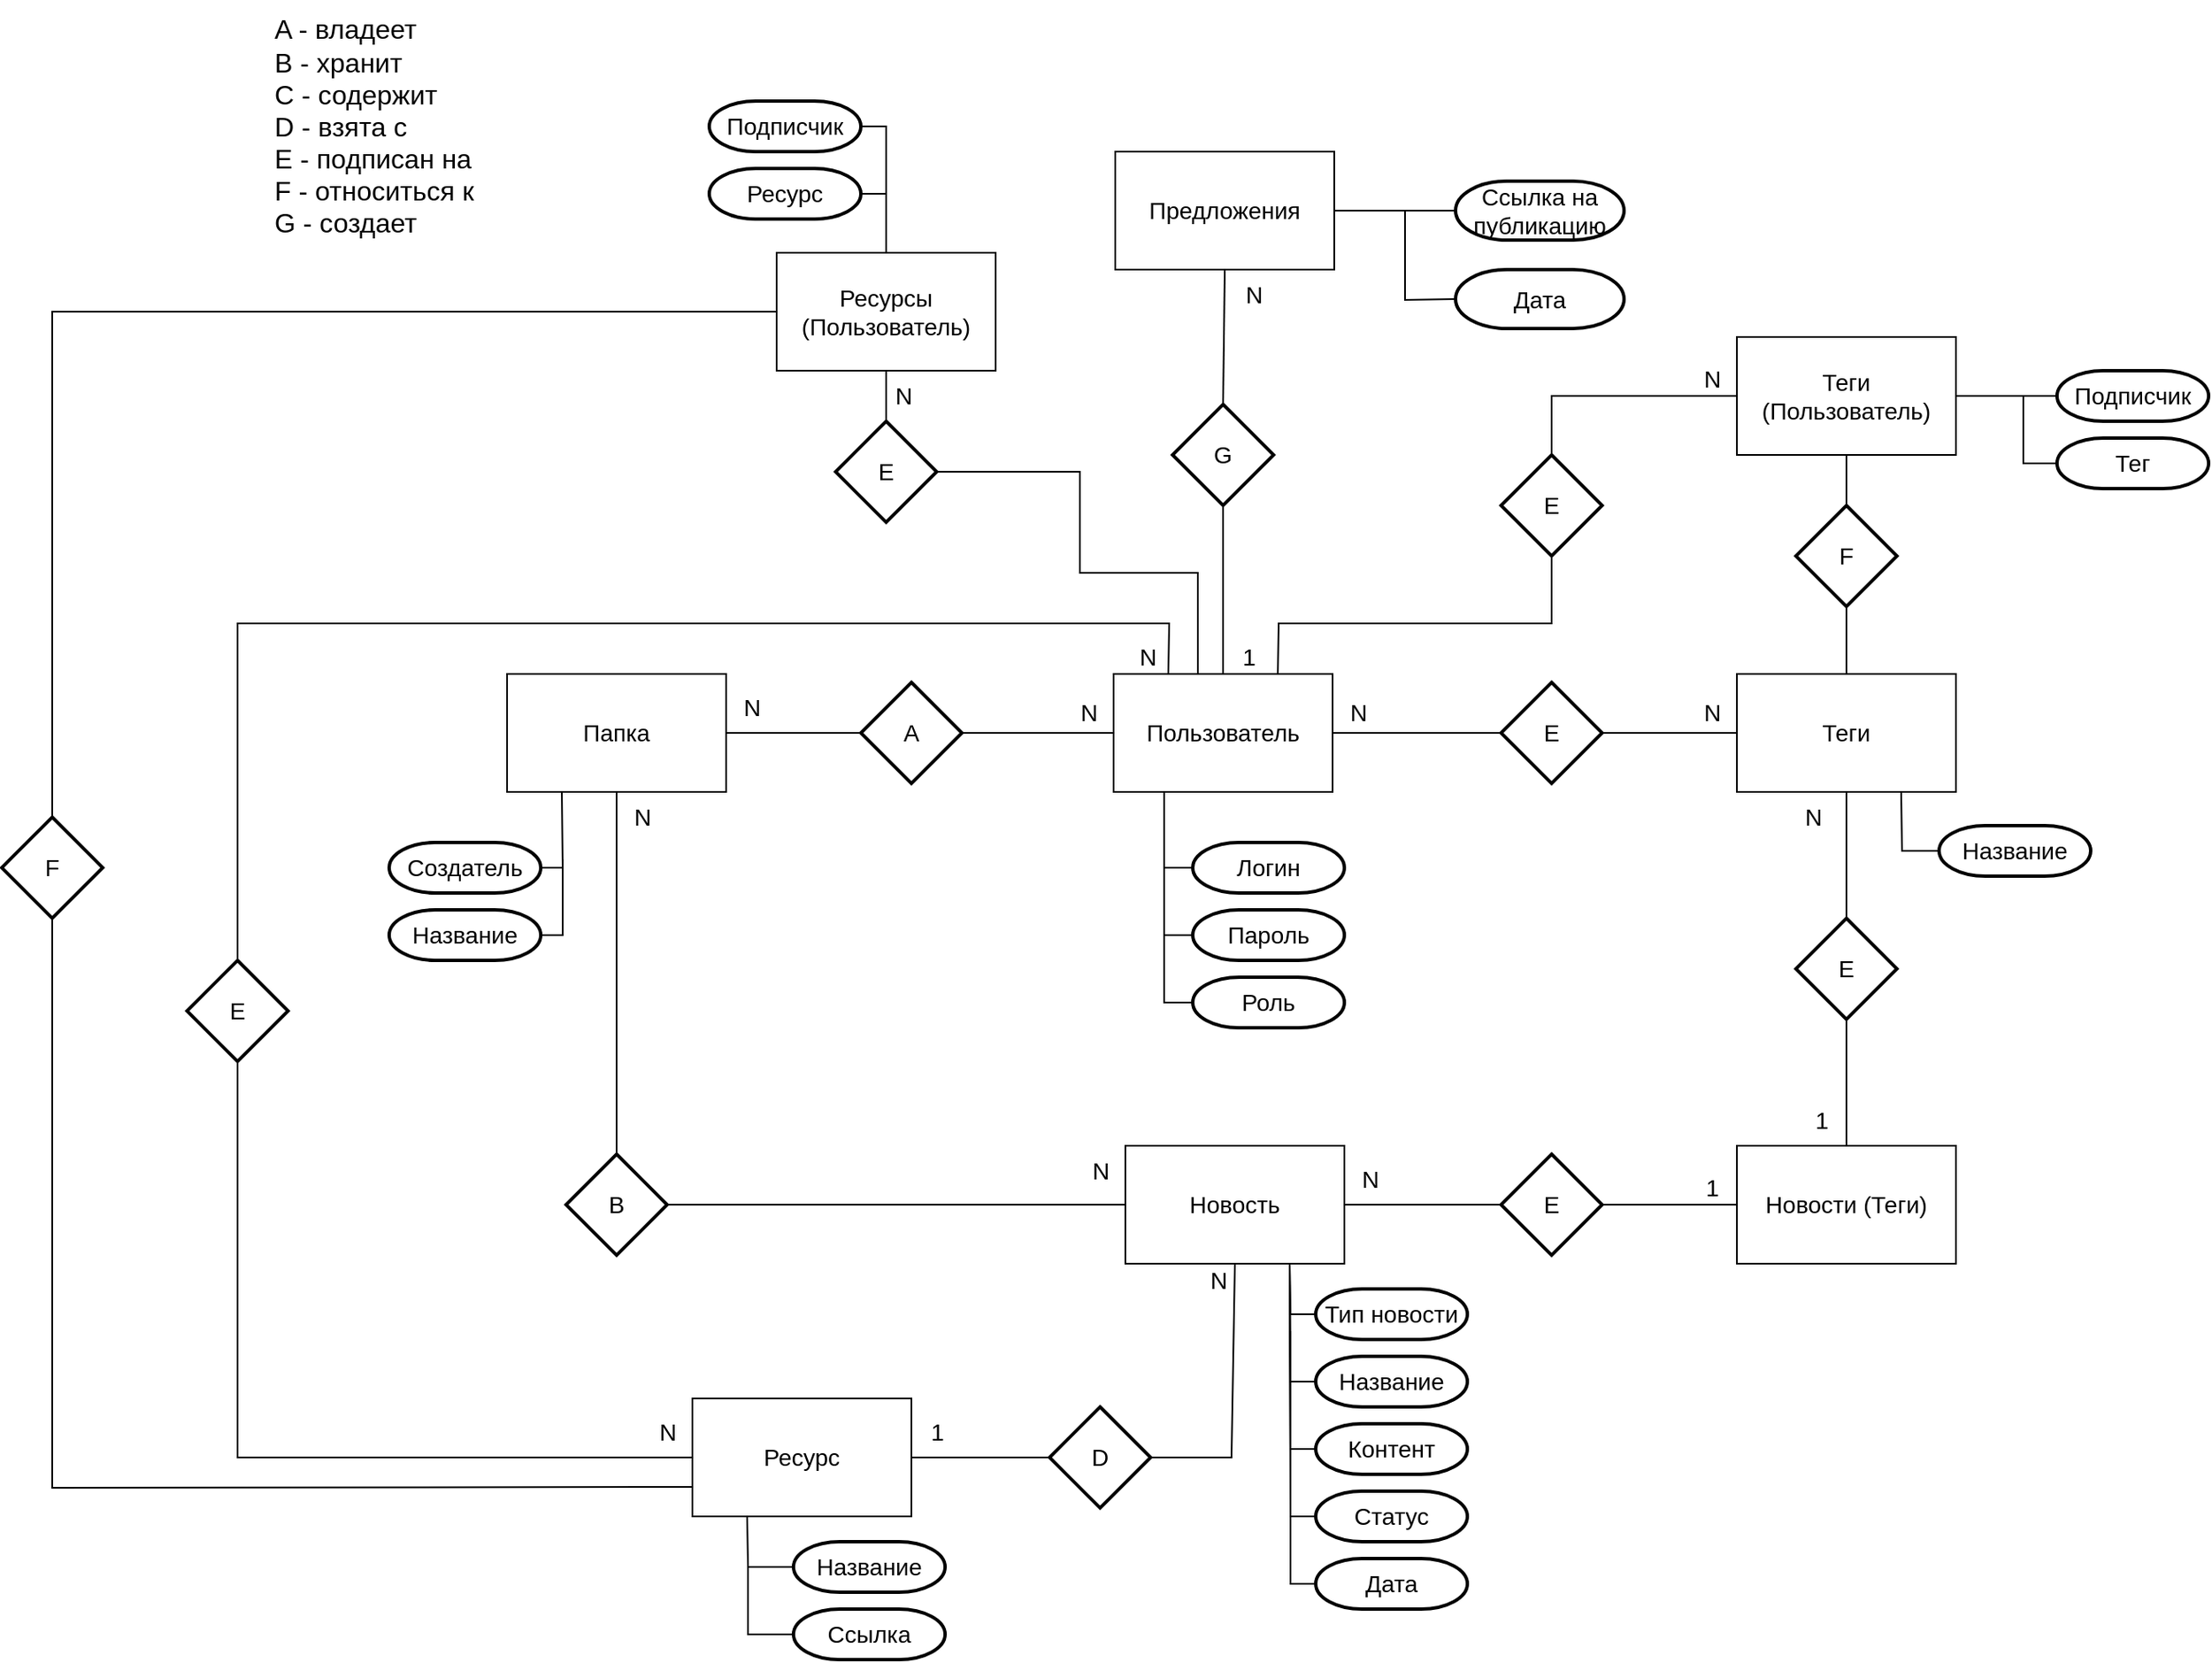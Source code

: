 <mxfile version="26.2.7">
  <diagram name="Страница — 1" id="-mfq2aO_iN6DvjIDpQLv">
    <mxGraphModel dx="2040" dy="1137" grid="1" gridSize="10" guides="1" tooltips="1" connect="1" arrows="1" fold="1" page="1" pageScale="1" pageWidth="827" pageHeight="1169" math="0" shadow="0">
      <root>
        <mxCell id="0" />
        <mxCell id="1" parent="0" />
        <mxCell id="iU6EtHVqtthTb44nJRj_-1" value="&lt;font style=&quot;font-size: 14px;&quot;&gt;Пользователь&lt;/font&gt;" style="rounded=0;whiteSpace=wrap;html=1;" parent="1" vertex="1">
          <mxGeometry x="680" y="560" width="130" height="70" as="geometry" />
        </mxCell>
        <mxCell id="iU6EtHVqtthTb44nJRj_-2" value="&lt;span style=&quot;font-size: 14px;&quot;&gt;Новость&lt;/span&gt;" style="rounded=0;whiteSpace=wrap;html=1;" parent="1" vertex="1">
          <mxGeometry x="687" y="840" width="130" height="70" as="geometry" />
        </mxCell>
        <mxCell id="iU6EtHVqtthTb44nJRj_-7" value="&lt;span style=&quot;font-size: 14px;&quot;&gt;Папка&lt;/span&gt;" style="rounded=0;whiteSpace=wrap;html=1;" parent="1" vertex="1">
          <mxGeometry x="320" y="560" width="130" height="70" as="geometry" />
        </mxCell>
        <mxCell id="iU6EtHVqtthTb44nJRj_-10" value="&lt;span style=&quot;font-size: 14px;&quot;&gt;Теги&lt;/span&gt;" style="rounded=0;whiteSpace=wrap;html=1;" parent="1" vertex="1">
          <mxGeometry x="1050" y="560" width="130" height="70" as="geometry" />
        </mxCell>
        <mxCell id="iU6EtHVqtthTb44nJRj_-14" value="&lt;span style=&quot;font-size: 14px;&quot;&gt;Логин&lt;/span&gt;" style="strokeWidth=2;html=1;shape=mxgraph.flowchart.terminator;whiteSpace=wrap;" parent="1" vertex="1">
          <mxGeometry x="727" y="660" width="90" height="30" as="geometry" />
        </mxCell>
        <mxCell id="iU6EtHVqtthTb44nJRj_-15" value="&lt;span style=&quot;font-size: 14px;&quot;&gt;Пароль&lt;/span&gt;" style="strokeWidth=2;html=1;shape=mxgraph.flowchart.terminator;whiteSpace=wrap;" parent="1" vertex="1">
          <mxGeometry x="727" y="700" width="90" height="30" as="geometry" />
        </mxCell>
        <mxCell id="iU6EtHVqtthTb44nJRj_-16" value="&lt;span style=&quot;font-size: 14px;&quot;&gt;Роль&lt;/span&gt;" style="strokeWidth=2;html=1;shape=mxgraph.flowchart.terminator;whiteSpace=wrap;" parent="1" vertex="1">
          <mxGeometry x="727" y="740" width="90" height="30" as="geometry" />
        </mxCell>
        <mxCell id="iU6EtHVqtthTb44nJRj_-18" value="" style="endArrow=none;html=1;rounded=0;entryX=0.25;entryY=1;entryDx=0;entryDy=0;exitX=0;exitY=0.5;exitDx=0;exitDy=0;exitPerimeter=0;" parent="1" edge="1">
          <mxGeometry width="50" height="50" relative="1" as="geometry">
            <mxPoint x="727" y="675" as="sourcePoint" />
            <mxPoint x="710" y="630" as="targetPoint" />
            <Array as="points">
              <mxPoint x="710" y="675" />
            </Array>
          </mxGeometry>
        </mxCell>
        <mxCell id="iU6EtHVqtthTb44nJRj_-19" value="" style="endArrow=none;html=1;rounded=0;entryX=0.25;entryY=1;entryDx=0;entryDy=0;exitX=0;exitY=0.5;exitDx=0;exitDy=0;exitPerimeter=0;" parent="1" edge="1">
          <mxGeometry width="50" height="50" relative="1" as="geometry">
            <mxPoint x="727" y="715" as="sourcePoint" />
            <mxPoint x="710" y="670" as="targetPoint" />
            <Array as="points">
              <mxPoint x="710" y="715" />
            </Array>
          </mxGeometry>
        </mxCell>
        <mxCell id="iU6EtHVqtthTb44nJRj_-20" value="" style="endArrow=none;html=1;rounded=0;entryX=0.25;entryY=1;entryDx=0;entryDy=0;exitX=0;exitY=0.5;exitDx=0;exitDy=0;exitPerimeter=0;" parent="1" edge="1">
          <mxGeometry width="50" height="50" relative="1" as="geometry">
            <mxPoint x="727" y="755" as="sourcePoint" />
            <mxPoint x="710" y="710" as="targetPoint" />
            <Array as="points">
              <mxPoint x="710" y="755" />
            </Array>
          </mxGeometry>
        </mxCell>
        <mxCell id="iU6EtHVqtthTb44nJRj_-21" value="&lt;font style=&quot;font-size: 14px;&quot;&gt;A&lt;/font&gt;" style="strokeWidth=2;html=1;shape=mxgraph.flowchart.decision;whiteSpace=wrap;" parent="1" vertex="1">
          <mxGeometry x="530" y="565" width="60" height="60" as="geometry" />
        </mxCell>
        <mxCell id="iU6EtHVqtthTb44nJRj_-22" value="" style="endArrow=none;html=1;rounded=0;entryX=0;entryY=0.5;entryDx=0;entryDy=0;exitX=1;exitY=0.5;exitDx=0;exitDy=0;exitPerimeter=0;" parent="1" source="iU6EtHVqtthTb44nJRj_-21" target="iU6EtHVqtthTb44nJRj_-1" edge="1">
          <mxGeometry width="50" height="50" relative="1" as="geometry">
            <mxPoint x="610" y="920" as="sourcePoint" />
            <mxPoint x="660" y="870" as="targetPoint" />
          </mxGeometry>
        </mxCell>
        <mxCell id="iU6EtHVqtthTb44nJRj_-23" value="" style="endArrow=none;html=1;rounded=0;exitX=0;exitY=0.5;exitDx=0;exitDy=0;exitPerimeter=0;entryX=1;entryY=0.5;entryDx=0;entryDy=0;" parent="1" source="iU6EtHVqtthTb44nJRj_-21" target="iU6EtHVqtthTb44nJRj_-7" edge="1">
          <mxGeometry width="50" height="50" relative="1" as="geometry">
            <mxPoint x="560" y="750" as="sourcePoint" />
            <mxPoint x="610" y="700" as="targetPoint" />
          </mxGeometry>
        </mxCell>
        <mxCell id="iU6EtHVqtthTb44nJRj_-24" value="&lt;font style=&quot;font-size: 14px;&quot;&gt;N&lt;/font&gt;" style="text;html=1;align=center;verticalAlign=middle;resizable=0;points=[];autosize=1;strokeColor=none;fillColor=none;" parent="1" vertex="1">
          <mxGeometry x="450" y="565" width="30" height="30" as="geometry" />
        </mxCell>
        <mxCell id="iU6EtHVqtthTb44nJRj_-25" value="&lt;span style=&quot;font-size: 14px;&quot;&gt;N&lt;/span&gt;" style="text;html=1;align=center;verticalAlign=middle;resizable=0;points=[];autosize=1;strokeColor=none;fillColor=none;" parent="1" vertex="1">
          <mxGeometry x="650" y="568" width="30" height="30" as="geometry" />
        </mxCell>
        <mxCell id="iU6EtHVqtthTb44nJRj_-31" value="&lt;font style=&quot;font-size: 16px;&quot;&gt;A - владеет&lt;/font&gt;&lt;div&gt;&lt;font style=&quot;font-size: 16px;&quot;&gt;B - хранит&lt;/font&gt;&lt;/div&gt;&lt;div&gt;&lt;font style=&quot;font-size: 16px;&quot;&gt;C - содержит&lt;/font&gt;&lt;/div&gt;&lt;div&gt;&lt;span style=&quot;font-size: 16px;&quot;&gt;D - взята с&lt;/span&gt;&lt;/div&gt;&lt;div&gt;&lt;span style=&quot;font-size: 16px;&quot;&gt;E - подписан на&lt;/span&gt;&lt;/div&gt;&lt;div&gt;&lt;span style=&quot;font-size: 16px;&quot;&gt;F - относиться к&lt;br&gt;G - создает&lt;/span&gt;&lt;/div&gt;" style="text;html=1;align=left;verticalAlign=middle;resizable=0;points=[];autosize=1;strokeColor=none;fillColor=none;" parent="1" vertex="1">
          <mxGeometry x="180" y="160" width="140" height="150" as="geometry" />
        </mxCell>
        <mxCell id="iU6EtHVqtthTb44nJRj_-46" value="&lt;span style=&quot;font-size: 14px;&quot;&gt;Создатель&lt;/span&gt;" style="strokeWidth=2;html=1;shape=mxgraph.flowchart.terminator;whiteSpace=wrap;" parent="1" vertex="1">
          <mxGeometry x="250" y="660" width="90" height="30" as="geometry" />
        </mxCell>
        <mxCell id="iU6EtHVqtthTb44nJRj_-47" value="&lt;span style=&quot;font-size: 14px;&quot;&gt;Название&lt;/span&gt;" style="strokeWidth=2;html=1;shape=mxgraph.flowchart.terminator;whiteSpace=wrap;" parent="1" vertex="1">
          <mxGeometry x="250" y="700" width="90" height="30" as="geometry" />
        </mxCell>
        <mxCell id="iU6EtHVqtthTb44nJRj_-49" value="" style="endArrow=none;html=1;rounded=0;entryX=0.25;entryY=1;entryDx=0;entryDy=0;exitX=1;exitY=0.5;exitDx=0;exitDy=0;exitPerimeter=0;" parent="1" source="iU6EtHVqtthTb44nJRj_-46" target="iU6EtHVqtthTb44nJRj_-7" edge="1">
          <mxGeometry width="50" height="50" relative="1" as="geometry">
            <mxPoint x="430" y="740" as="sourcePoint" />
            <mxPoint x="480" y="690" as="targetPoint" />
            <Array as="points">
              <mxPoint x="353" y="675" />
            </Array>
          </mxGeometry>
        </mxCell>
        <mxCell id="iU6EtHVqtthTb44nJRj_-53" value="" style="endArrow=none;html=1;rounded=0;entryX=0.25;entryY=1;entryDx=0;entryDy=0;exitX=1;exitY=0.5;exitDx=0;exitDy=0;exitPerimeter=0;" parent="1" edge="1">
          <mxGeometry width="50" height="50" relative="1" as="geometry">
            <mxPoint x="340" y="715" as="sourcePoint" />
            <mxPoint x="353" y="670" as="targetPoint" />
            <Array as="points">
              <mxPoint x="353" y="715" />
            </Array>
          </mxGeometry>
        </mxCell>
        <mxCell id="iU6EtHVqtthTb44nJRj_-61" value="&lt;span style=&quot;font-size: 14px;&quot;&gt;B&lt;/span&gt;" style="strokeWidth=2;html=1;shape=mxgraph.flowchart.decision;whiteSpace=wrap;" parent="1" vertex="1">
          <mxGeometry x="355" y="845" width="60" height="60" as="geometry" />
        </mxCell>
        <mxCell id="iU6EtHVqtthTb44nJRj_-62" value="" style="endArrow=none;html=1;rounded=0;entryX=0.5;entryY=1;entryDx=0;entryDy=0;exitX=0.5;exitY=0;exitDx=0;exitDy=0;exitPerimeter=0;" parent="1" source="iU6EtHVqtthTb44nJRj_-61" target="iU6EtHVqtthTb44nJRj_-7" edge="1">
          <mxGeometry width="50" height="50" relative="1" as="geometry">
            <mxPoint x="380" y="780" as="sourcePoint" />
            <mxPoint x="430" y="730" as="targetPoint" />
          </mxGeometry>
        </mxCell>
        <mxCell id="iU6EtHVqtthTb44nJRj_-63" value="" style="endArrow=none;html=1;rounded=0;exitX=1;exitY=0.5;exitDx=0;exitDy=0;exitPerimeter=0;entryX=0;entryY=0.5;entryDx=0;entryDy=0;" parent="1" source="iU6EtHVqtthTb44nJRj_-61" target="iU6EtHVqtthTb44nJRj_-2" edge="1">
          <mxGeometry width="50" height="50" relative="1" as="geometry">
            <mxPoint x="540" y="960" as="sourcePoint" />
            <mxPoint x="590" y="910" as="targetPoint" />
          </mxGeometry>
        </mxCell>
        <mxCell id="iU6EtHVqtthTb44nJRj_-64" value="&lt;font style=&quot;font-size: 14px;&quot;&gt;N&lt;/font&gt;" style="text;html=1;align=center;verticalAlign=middle;resizable=0;points=[];autosize=1;strokeColor=none;fillColor=none;" parent="1" vertex="1">
          <mxGeometry x="385" y="630" width="30" height="30" as="geometry" />
        </mxCell>
        <mxCell id="iU6EtHVqtthTb44nJRj_-65" value="&lt;font style=&quot;font-size: 14px;&quot;&gt;N&lt;/font&gt;" style="text;html=1;align=center;verticalAlign=middle;resizable=0;points=[];autosize=1;strokeColor=none;fillColor=none;" parent="1" vertex="1">
          <mxGeometry x="657" y="840" width="30" height="30" as="geometry" />
        </mxCell>
        <mxCell id="iU6EtHVqtthTb44nJRj_-78" value="&lt;span style=&quot;font-size: 14px;&quot;&gt;Ресурс&lt;/span&gt;" style="rounded=0;whiteSpace=wrap;html=1;" parent="1" vertex="1">
          <mxGeometry x="430" y="990" width="130" height="70" as="geometry" />
        </mxCell>
        <mxCell id="iU6EtHVqtthTb44nJRj_-80" value="" style="endArrow=none;html=1;rounded=0;entryX=0.75;entryY=1;entryDx=0;entryDy=0;exitX=0;exitY=0.5;exitDx=0;exitDy=0;exitPerimeter=0;" parent="1" source="iU6EtHVqtthTb44nJRj_-81" target="iU6EtHVqtthTb44nJRj_-10" edge="1">
          <mxGeometry width="50" height="50" relative="1" as="geometry">
            <mxPoint x="1150" y="670" as="sourcePoint" />
            <mxPoint x="1240" y="650" as="targetPoint" />
            <Array as="points">
              <mxPoint x="1148" y="665" />
            </Array>
          </mxGeometry>
        </mxCell>
        <mxCell id="iU6EtHVqtthTb44nJRj_-81" value="&lt;span style=&quot;font-size: 14px;&quot;&gt;Название&lt;/span&gt;" style="strokeWidth=2;html=1;shape=mxgraph.flowchart.terminator;whiteSpace=wrap;" parent="1" vertex="1">
          <mxGeometry x="1170" y="650" width="90" height="30" as="geometry" />
        </mxCell>
        <mxCell id="iU6EtHVqtthTb44nJRj_-83" value="&lt;span style=&quot;font-size: 14px;&quot;&gt;D&lt;/span&gt;" style="strokeWidth=2;html=1;shape=mxgraph.flowchart.decision;whiteSpace=wrap;" parent="1" vertex="1">
          <mxGeometry x="642" y="995" width="60" height="60" as="geometry" />
        </mxCell>
        <mxCell id="iU6EtHVqtthTb44nJRj_-84" value="" style="endArrow=none;html=1;rounded=0;exitX=1;exitY=0.5;exitDx=0;exitDy=0;entryX=0;entryY=0.5;entryDx=0;entryDy=0;entryPerimeter=0;" parent="1" source="iU6EtHVqtthTb44nJRj_-78" target="iU6EtHVqtthTb44nJRj_-83" edge="1">
          <mxGeometry width="50" height="50" relative="1" as="geometry">
            <mxPoint x="600" y="1160" as="sourcePoint" />
            <mxPoint x="650" y="1110" as="targetPoint" />
          </mxGeometry>
        </mxCell>
        <mxCell id="iU6EtHVqtthTb44nJRj_-85" value="" style="endArrow=none;html=1;rounded=0;entryX=0.5;entryY=1;entryDx=0;entryDy=0;exitX=1;exitY=0.5;exitDx=0;exitDy=0;exitPerimeter=0;" parent="1" source="iU6EtHVqtthTb44nJRj_-83" target="iU6EtHVqtthTb44nJRj_-2" edge="1">
          <mxGeometry width="50" height="50" relative="1" as="geometry">
            <mxPoint x="720" y="1020" as="sourcePoint" />
            <mxPoint x="760" y="970" as="targetPoint" />
            <Array as="points">
              <mxPoint x="750" y="1025" />
            </Array>
          </mxGeometry>
        </mxCell>
        <mxCell id="iU6EtHVqtthTb44nJRj_-86" value="&lt;font style=&quot;font-size: 14px;&quot;&gt;N&lt;/font&gt;" style="text;html=1;align=center;verticalAlign=middle;resizable=0;points=[];autosize=1;strokeColor=none;fillColor=none;" parent="1" vertex="1">
          <mxGeometry x="817" y="845" width="30" height="30" as="geometry" />
        </mxCell>
        <mxCell id="iU6EtHVqtthTb44nJRj_-87" value="&lt;font style=&quot;font-size: 14px;&quot;&gt;N&lt;/font&gt;" style="text;html=1;align=center;verticalAlign=middle;resizable=0;points=[];autosize=1;strokeColor=none;fillColor=none;" parent="1" vertex="1">
          <mxGeometry x="727" y="905" width="30" height="30" as="geometry" />
        </mxCell>
        <mxCell id="iU6EtHVqtthTb44nJRj_-88" value="&lt;font style=&quot;font-size: 14px;&quot;&gt;1&lt;/font&gt;" style="text;html=1;align=center;verticalAlign=middle;resizable=0;points=[];autosize=1;strokeColor=none;fillColor=none;" parent="1" vertex="1">
          <mxGeometry x="560" y="995" width="30" height="30" as="geometry" />
        </mxCell>
        <mxCell id="iU6EtHVqtthTb44nJRj_-89" value="&lt;font style=&quot;font-size: 14px;&quot;&gt;N&lt;/font&gt;" style="text;html=1;align=center;verticalAlign=middle;resizable=0;points=[];autosize=1;strokeColor=none;fillColor=none;" parent="1" vertex="1">
          <mxGeometry x="1080" y="630" width="30" height="30" as="geometry" />
        </mxCell>
        <mxCell id="iU6EtHVqtthTb44nJRj_-90" value="&lt;span style=&quot;font-size: 14px;&quot;&gt;Тип новости&lt;/span&gt;" style="strokeWidth=2;html=1;shape=mxgraph.flowchart.terminator;whiteSpace=wrap;" parent="1" vertex="1">
          <mxGeometry x="800" y="925" width="90" height="30" as="geometry" />
        </mxCell>
        <mxCell id="iU6EtHVqtthTb44nJRj_-91" value="&lt;span style=&quot;font-size: 14px;&quot;&gt;Название&lt;/span&gt;" style="strokeWidth=2;html=1;shape=mxgraph.flowchart.terminator;whiteSpace=wrap;" parent="1" vertex="1">
          <mxGeometry x="800" y="965" width="90" height="30" as="geometry" />
        </mxCell>
        <mxCell id="iU6EtHVqtthTb44nJRj_-92" value="&lt;span style=&quot;font-size: 14px;&quot;&gt;Контент&lt;/span&gt;" style="strokeWidth=2;html=1;shape=mxgraph.flowchart.terminator;whiteSpace=wrap;" parent="1" vertex="1">
          <mxGeometry x="800" y="1005" width="90" height="30" as="geometry" />
        </mxCell>
        <mxCell id="iU6EtHVqtthTb44nJRj_-93" value="&lt;span style=&quot;font-size: 14px;&quot;&gt;Статус&lt;/span&gt;" style="strokeWidth=2;html=1;shape=mxgraph.flowchart.terminator;whiteSpace=wrap;" parent="1" vertex="1">
          <mxGeometry x="800" y="1045" width="90" height="30" as="geometry" />
        </mxCell>
        <mxCell id="iU6EtHVqtthTb44nJRj_-94" value="" style="endArrow=none;html=1;rounded=0;entryX=0.75;entryY=1;entryDx=0;entryDy=0;exitX=0;exitY=0.5;exitDx=0;exitDy=0;exitPerimeter=0;" parent="1" source="iU6EtHVqtthTb44nJRj_-90" target="iU6EtHVqtthTb44nJRj_-2" edge="1">
          <mxGeometry width="50" height="50" relative="1" as="geometry">
            <mxPoint x="760" y="995" as="sourcePoint" />
            <mxPoint x="810" y="945" as="targetPoint" />
            <Array as="points">
              <mxPoint x="785" y="940" />
            </Array>
          </mxGeometry>
        </mxCell>
        <mxCell id="iU6EtHVqtthTb44nJRj_-95" value="" style="endArrow=none;html=1;rounded=0;exitX=0;exitY=0.5;exitDx=0;exitDy=0;exitPerimeter=0;entryX=0.75;entryY=1;entryDx=0;entryDy=0;" parent="1" source="iU6EtHVqtthTb44nJRj_-91" target="iU6EtHVqtthTb44nJRj_-2" edge="1">
          <mxGeometry width="50" height="50" relative="1" as="geometry">
            <mxPoint x="800" y="990" as="sourcePoint" />
            <mxPoint x="780" y="935" as="targetPoint" />
            <Array as="points">
              <mxPoint x="785" y="980" />
            </Array>
          </mxGeometry>
        </mxCell>
        <mxCell id="iU6EtHVqtthTb44nJRj_-96" value="" style="endArrow=none;html=1;rounded=0;exitX=0;exitY=0.5;exitDx=0;exitDy=0;exitPerimeter=0;entryX=0.75;entryY=1;entryDx=0;entryDy=0;" parent="1" source="iU6EtHVqtthTb44nJRj_-92" target="iU6EtHVqtthTb44nJRj_-2" edge="1">
          <mxGeometry width="50" height="50" relative="1" as="geometry">
            <mxPoint x="800" y="1030" as="sourcePoint" />
            <mxPoint x="770" y="1005" as="targetPoint" />
            <Array as="points">
              <mxPoint x="785" y="1020" />
            </Array>
          </mxGeometry>
        </mxCell>
        <mxCell id="iU6EtHVqtthTb44nJRj_-97" value="" style="endArrow=none;html=1;rounded=0;exitX=0;exitY=0.5;exitDx=0;exitDy=0;exitPerimeter=0;entryX=0.75;entryY=1;entryDx=0;entryDy=0;" parent="1" source="iU6EtHVqtthTb44nJRj_-93" target="iU6EtHVqtthTb44nJRj_-2" edge="1">
          <mxGeometry width="50" height="50" relative="1" as="geometry">
            <mxPoint x="800" y="1065" as="sourcePoint" />
            <mxPoint x="760" y="1045" as="targetPoint" />
            <Array as="points">
              <mxPoint x="785" y="1060" />
            </Array>
          </mxGeometry>
        </mxCell>
        <mxCell id="iU6EtHVqtthTb44nJRj_-101" value="&lt;span style=&quot;font-size: 14px;&quot;&gt;Название&lt;/span&gt;" style="strokeWidth=2;html=1;shape=mxgraph.flowchart.terminator;whiteSpace=wrap;" parent="1" vertex="1">
          <mxGeometry x="490" y="1075" width="90" height="30" as="geometry" />
        </mxCell>
        <mxCell id="iU6EtHVqtthTb44nJRj_-102" value="&lt;span style=&quot;font-size: 14px;&quot;&gt;Ссылка&lt;/span&gt;" style="strokeWidth=2;html=1;shape=mxgraph.flowchart.terminator;whiteSpace=wrap;" parent="1" vertex="1">
          <mxGeometry x="490" y="1115" width="90" height="30" as="geometry" />
        </mxCell>
        <mxCell id="iU6EtHVqtthTb44nJRj_-103" value="" style="endArrow=none;html=1;rounded=0;entryX=0.25;entryY=1;entryDx=0;entryDy=0;exitX=0;exitY=0.5;exitDx=0;exitDy=0;exitPerimeter=0;" parent="1" source="iU6EtHVqtthTb44nJRj_-101" target="iU6EtHVqtthTb44nJRj_-78" edge="1">
          <mxGeometry width="50" height="50" relative="1" as="geometry">
            <mxPoint x="420" y="1125" as="sourcePoint" />
            <mxPoint x="470" y="1075" as="targetPoint" />
            <Array as="points">
              <mxPoint x="463" y="1090" />
            </Array>
          </mxGeometry>
        </mxCell>
        <mxCell id="iU6EtHVqtthTb44nJRj_-105" value="" style="endArrow=none;html=1;rounded=0;entryX=0.25;entryY=1;entryDx=0;entryDy=0;exitX=0;exitY=0.5;exitDx=0;exitDy=0;exitPerimeter=0;" parent="1" source="iU6EtHVqtthTb44nJRj_-102" edge="1">
          <mxGeometry width="50" height="50" relative="1" as="geometry">
            <mxPoint x="490" y="1120" as="sourcePoint" />
            <mxPoint x="463" y="1090" as="targetPoint" />
            <Array as="points">
              <mxPoint x="463" y="1130" />
            </Array>
          </mxGeometry>
        </mxCell>
        <mxCell id="8N0TalDxcquZIBOY-Cq5-1" value="&lt;font style=&quot;font-size: 14px;&quot;&gt;Предложения&lt;/font&gt;" style="rounded=0;whiteSpace=wrap;html=1;" vertex="1" parent="1">
          <mxGeometry x="681" y="250" width="130" height="70" as="geometry" />
        </mxCell>
        <mxCell id="8N0TalDxcquZIBOY-Cq5-2" value="&lt;span style=&quot;font-size: 14px;&quot;&gt;E&lt;/span&gt;" style="strokeWidth=2;html=1;shape=mxgraph.flowchart.decision;whiteSpace=wrap;" vertex="1" parent="1">
          <mxGeometry x="910" y="565" width="60" height="60" as="geometry" />
        </mxCell>
        <mxCell id="8N0TalDxcquZIBOY-Cq5-3" value="" style="endArrow=none;html=1;rounded=0;exitX=1;exitY=0.5;exitDx=0;exitDy=0;entryX=0;entryY=0.5;entryDx=0;entryDy=0;entryPerimeter=0;" edge="1" parent="1" source="iU6EtHVqtthTb44nJRj_-1" target="8N0TalDxcquZIBOY-Cq5-2">
          <mxGeometry width="50" height="50" relative="1" as="geometry">
            <mxPoint x="740" y="520" as="sourcePoint" />
            <mxPoint x="790" y="470" as="targetPoint" />
          </mxGeometry>
        </mxCell>
        <mxCell id="8N0TalDxcquZIBOY-Cq5-4" value="" style="endArrow=none;html=1;rounded=0;exitX=1;exitY=0.5;exitDx=0;exitDy=0;exitPerimeter=0;entryX=0;entryY=0.5;entryDx=0;entryDy=0;" edge="1" parent="1" source="8N0TalDxcquZIBOY-Cq5-2" target="iU6EtHVqtthTb44nJRj_-10">
          <mxGeometry width="50" height="50" relative="1" as="geometry">
            <mxPoint x="980" y="540" as="sourcePoint" />
            <mxPoint x="1030" y="490" as="targetPoint" />
          </mxGeometry>
        </mxCell>
        <mxCell id="8N0TalDxcquZIBOY-Cq5-5" value="&lt;span style=&quot;font-size: 14px;&quot;&gt;Ссылка на публикацию&lt;/span&gt;" style="strokeWidth=2;html=1;shape=mxgraph.flowchart.terminator;whiteSpace=wrap;" vertex="1" parent="1">
          <mxGeometry x="883" y="267.5" width="100" height="35" as="geometry" />
        </mxCell>
        <mxCell id="8N0TalDxcquZIBOY-Cq5-6" value="" style="endArrow=none;html=1;rounded=0;entryX=0;entryY=0.5;entryDx=0;entryDy=0;entryPerimeter=0;exitX=1;exitY=0.5;exitDx=0;exitDy=0;" edge="1" parent="1" source="8N0TalDxcquZIBOY-Cq5-1" target="8N0TalDxcquZIBOY-Cq5-5">
          <mxGeometry width="50" height="50" relative="1" as="geometry">
            <mxPoint x="873" y="395" as="sourcePoint" />
            <mxPoint x="923" y="345" as="targetPoint" />
          </mxGeometry>
        </mxCell>
        <mxCell id="8N0TalDxcquZIBOY-Cq5-7" value="&lt;span style=&quot;font-size: 14px;&quot;&gt;Дата&lt;/span&gt;" style="strokeWidth=2;html=1;shape=mxgraph.flowchart.terminator;whiteSpace=wrap;" vertex="1" parent="1">
          <mxGeometry x="883" y="320" width="100" height="35" as="geometry" />
        </mxCell>
        <mxCell id="8N0TalDxcquZIBOY-Cq5-8" value="" style="endArrow=none;html=1;rounded=0;entryX=0;entryY=0.5;entryDx=0;entryDy=0;entryPerimeter=0;exitX=1;exitY=0.5;exitDx=0;exitDy=0;" edge="1" parent="1" source="8N0TalDxcquZIBOY-Cq5-1" target="8N0TalDxcquZIBOY-Cq5-7">
          <mxGeometry width="50" height="50" relative="1" as="geometry">
            <mxPoint x="823" y="415" as="sourcePoint" />
            <mxPoint x="873" y="365" as="targetPoint" />
            <Array as="points">
              <mxPoint x="853" y="285" />
              <mxPoint x="853" y="338" />
            </Array>
          </mxGeometry>
        </mxCell>
        <mxCell id="8N0TalDxcquZIBOY-Cq5-10" value="&lt;span style=&quot;font-size: 14px;&quot;&gt;E&lt;/span&gt;" style="strokeWidth=2;html=1;shape=mxgraph.flowchart.decision;whiteSpace=wrap;" vertex="1" parent="1">
          <mxGeometry x="130" y="730" width="60" height="60" as="geometry" />
        </mxCell>
        <mxCell id="8N0TalDxcquZIBOY-Cq5-11" value="" style="endArrow=none;html=1;rounded=0;entryX=0.25;entryY=0;entryDx=0;entryDy=0;exitX=0.5;exitY=0;exitDx=0;exitDy=0;exitPerimeter=0;" edge="1" parent="1" source="8N0TalDxcquZIBOY-Cq5-10" target="iU6EtHVqtthTb44nJRj_-1">
          <mxGeometry width="50" height="50" relative="1" as="geometry">
            <mxPoint x="520" y="480" as="sourcePoint" />
            <mxPoint x="570" y="430" as="targetPoint" />
            <Array as="points">
              <mxPoint x="160" y="530" />
              <mxPoint x="713" y="530" />
            </Array>
          </mxGeometry>
        </mxCell>
        <mxCell id="8N0TalDxcquZIBOY-Cq5-12" value="" style="endArrow=none;html=1;rounded=0;entryX=0.5;entryY=1;entryDx=0;entryDy=0;entryPerimeter=0;exitX=0;exitY=0.5;exitDx=0;exitDy=0;" edge="1" parent="1" source="iU6EtHVqtthTb44nJRj_-78" target="8N0TalDxcquZIBOY-Cq5-10">
          <mxGeometry width="50" height="50" relative="1" as="geometry">
            <mxPoint x="170" y="920" as="sourcePoint" />
            <mxPoint x="220" y="870" as="targetPoint" />
            <Array as="points">
              <mxPoint x="160" y="1025" />
            </Array>
          </mxGeometry>
        </mxCell>
        <mxCell id="8N0TalDxcquZIBOY-Cq5-13" value="&lt;span style=&quot;font-size: 14px;&quot;&gt;G&lt;/span&gt;" style="strokeWidth=2;html=1;shape=mxgraph.flowchart.decision;whiteSpace=wrap;" vertex="1" parent="1">
          <mxGeometry x="715" y="400" width="60" height="60" as="geometry" />
        </mxCell>
        <mxCell id="8N0TalDxcquZIBOY-Cq5-14" value="" style="endArrow=none;html=1;rounded=0;entryX=0.5;entryY=1;entryDx=0;entryDy=0;exitX=0.5;exitY=0;exitDx=0;exitDy=0;exitPerimeter=0;" edge="1" parent="1" source="8N0TalDxcquZIBOY-Cq5-13" target="8N0TalDxcquZIBOY-Cq5-1">
          <mxGeometry width="50" height="50" relative="1" as="geometry">
            <mxPoint x="541" y="400" as="sourcePoint" />
            <mxPoint x="591" y="350" as="targetPoint" />
          </mxGeometry>
        </mxCell>
        <mxCell id="8N0TalDxcquZIBOY-Cq5-16" value="" style="endArrow=none;html=1;rounded=0;entryX=0.5;entryY=1;entryDx=0;entryDy=0;entryPerimeter=0;exitX=0.5;exitY=0;exitDx=0;exitDy=0;" edge="1" parent="1" source="iU6EtHVqtthTb44nJRj_-1" target="8N0TalDxcquZIBOY-Cq5-13">
          <mxGeometry width="50" height="50" relative="1" as="geometry">
            <mxPoint x="560" y="480" as="sourcePoint" />
            <mxPoint x="610" y="430" as="targetPoint" />
          </mxGeometry>
        </mxCell>
        <mxCell id="8N0TalDxcquZIBOY-Cq5-17" value="&lt;span style=&quot;font-size: 14px;&quot;&gt;N&lt;/span&gt;" style="text;html=1;align=center;verticalAlign=middle;resizable=0;points=[];autosize=1;strokeColor=none;fillColor=none;" vertex="1" parent="1">
          <mxGeometry x="685" y="535" width="30" height="30" as="geometry" />
        </mxCell>
        <mxCell id="8N0TalDxcquZIBOY-Cq5-18" value="&lt;span style=&quot;font-size: 14px;&quot;&gt;N&lt;/span&gt;" style="text;html=1;align=center;verticalAlign=middle;resizable=0;points=[];autosize=1;strokeColor=none;fillColor=none;" vertex="1" parent="1">
          <mxGeometry x="400" y="995" width="30" height="30" as="geometry" />
        </mxCell>
        <mxCell id="8N0TalDxcquZIBOY-Cq5-19" value="&lt;span style=&quot;font-size: 14px;&quot;&gt;N&lt;/span&gt;" style="text;html=1;align=center;verticalAlign=middle;resizable=0;points=[];autosize=1;strokeColor=none;fillColor=none;" vertex="1" parent="1">
          <mxGeometry x="810" y="568" width="30" height="30" as="geometry" />
        </mxCell>
        <mxCell id="8N0TalDxcquZIBOY-Cq5-20" value="&lt;span style=&quot;font-size: 14px;&quot;&gt;N&lt;/span&gt;" style="text;html=1;align=center;verticalAlign=middle;resizable=0;points=[];autosize=1;strokeColor=none;fillColor=none;" vertex="1" parent="1">
          <mxGeometry x="1020" y="568" width="30" height="30" as="geometry" />
        </mxCell>
        <mxCell id="8N0TalDxcquZIBOY-Cq5-21" value="&lt;span style=&quot;font-size: 14px;&quot;&gt;1&lt;/span&gt;" style="text;html=1;align=center;verticalAlign=middle;resizable=0;points=[];autosize=1;strokeColor=none;fillColor=none;" vertex="1" parent="1">
          <mxGeometry x="745" y="535" width="30" height="30" as="geometry" />
        </mxCell>
        <mxCell id="8N0TalDxcquZIBOY-Cq5-22" value="&lt;span style=&quot;font-size: 14px;&quot;&gt;N&lt;/span&gt;" style="text;html=1;align=center;verticalAlign=middle;resizable=0;points=[];autosize=1;strokeColor=none;fillColor=none;" vertex="1" parent="1">
          <mxGeometry x="748" y="320" width="30" height="30" as="geometry" />
        </mxCell>
        <mxCell id="8N0TalDxcquZIBOY-Cq5-23" value="&lt;span style=&quot;font-size: 14px;&quot;&gt;Дата&lt;/span&gt;" style="strokeWidth=2;html=1;shape=mxgraph.flowchart.terminator;whiteSpace=wrap;" vertex="1" parent="1">
          <mxGeometry x="800" y="1085" width="90" height="30" as="geometry" />
        </mxCell>
        <mxCell id="8N0TalDxcquZIBOY-Cq5-24" value="" style="endArrow=none;html=1;rounded=0;exitX=0;exitY=0.5;exitDx=0;exitDy=0;exitPerimeter=0;entryX=0.75;entryY=1;entryDx=0;entryDy=0;" edge="1" parent="1">
          <mxGeometry width="50" height="50" relative="1" as="geometry">
            <mxPoint x="800" y="1100" as="sourcePoint" />
            <mxPoint x="785" y="950" as="targetPoint" />
            <Array as="points">
              <mxPoint x="785" y="1100" />
            </Array>
          </mxGeometry>
        </mxCell>
        <mxCell id="8N0TalDxcquZIBOY-Cq5-30" value="&lt;span style=&quot;font-size: 14px;&quot;&gt;Теги (Пользователь)&lt;/span&gt;" style="rounded=0;whiteSpace=wrap;html=1;" vertex="1" parent="1">
          <mxGeometry x="1050" y="360" width="130" height="70" as="geometry" />
        </mxCell>
        <mxCell id="8N0TalDxcquZIBOY-Cq5-31" value="&lt;span style=&quot;font-size: 14px;&quot;&gt;F&lt;/span&gt;" style="strokeWidth=2;html=1;shape=mxgraph.flowchart.decision;whiteSpace=wrap;" vertex="1" parent="1">
          <mxGeometry x="1085" y="460" width="60" height="60" as="geometry" />
        </mxCell>
        <mxCell id="8N0TalDxcquZIBOY-Cq5-32" value="" style="endArrow=none;html=1;rounded=0;entryX=0.5;entryY=1;entryDx=0;entryDy=0;exitX=0.5;exitY=0;exitDx=0;exitDy=0;exitPerimeter=0;" edge="1" parent="1" source="8N0TalDxcquZIBOY-Cq5-31" target="8N0TalDxcquZIBOY-Cq5-30">
          <mxGeometry width="50" height="50" relative="1" as="geometry">
            <mxPoint x="970" y="530" as="sourcePoint" />
            <mxPoint x="1020" y="480" as="targetPoint" />
          </mxGeometry>
        </mxCell>
        <mxCell id="8N0TalDxcquZIBOY-Cq5-33" value="" style="endArrow=none;html=1;rounded=0;entryX=0.5;entryY=1;entryDx=0;entryDy=0;entryPerimeter=0;exitX=0.5;exitY=0;exitDx=0;exitDy=0;" edge="1" parent="1" source="iU6EtHVqtthTb44nJRj_-10" target="8N0TalDxcquZIBOY-Cq5-31">
          <mxGeometry width="50" height="50" relative="1" as="geometry">
            <mxPoint x="940" y="530" as="sourcePoint" />
            <mxPoint x="990" y="480" as="targetPoint" />
          </mxGeometry>
        </mxCell>
        <mxCell id="8N0TalDxcquZIBOY-Cq5-35" value="&lt;span style=&quot;font-size: 14px;&quot;&gt;E&lt;/span&gt;" style="strokeWidth=2;html=1;shape=mxgraph.flowchart.decision;whiteSpace=wrap;" vertex="1" parent="1">
          <mxGeometry x="910" y="430" width="60" height="60" as="geometry" />
        </mxCell>
        <mxCell id="8N0TalDxcquZIBOY-Cq5-36" value="" style="endArrow=none;html=1;rounded=0;exitX=0.75;exitY=0;exitDx=0;exitDy=0;entryX=0.5;entryY=1;entryDx=0;entryDy=0;entryPerimeter=0;" edge="1" parent="1" source="iU6EtHVqtthTb44nJRj_-1" target="8N0TalDxcquZIBOY-Cq5-35">
          <mxGeometry width="50" height="50" relative="1" as="geometry">
            <mxPoint x="840" y="570" as="sourcePoint" />
            <mxPoint x="890" y="520" as="targetPoint" />
            <Array as="points">
              <mxPoint x="778" y="530" />
              <mxPoint x="940" y="530" />
            </Array>
          </mxGeometry>
        </mxCell>
        <mxCell id="8N0TalDxcquZIBOY-Cq5-37" value="" style="endArrow=none;html=1;rounded=0;entryX=0;entryY=0.5;entryDx=0;entryDy=0;exitX=0.5;exitY=0;exitDx=0;exitDy=0;exitPerimeter=0;" edge="1" parent="1" source="8N0TalDxcquZIBOY-Cq5-35" target="8N0TalDxcquZIBOY-Cq5-30">
          <mxGeometry width="50" height="50" relative="1" as="geometry">
            <mxPoint x="980" y="440" as="sourcePoint" />
            <mxPoint x="910" y="410" as="targetPoint" />
            <Array as="points">
              <mxPoint x="940" y="395" />
            </Array>
          </mxGeometry>
        </mxCell>
        <mxCell id="8N0TalDxcquZIBOY-Cq5-38" value="&lt;span style=&quot;font-size: 14px;&quot;&gt;Тег&lt;/span&gt;" style="strokeWidth=2;html=1;shape=mxgraph.flowchart.terminator;whiteSpace=wrap;" vertex="1" parent="1">
          <mxGeometry x="1240" y="420" width="90" height="30" as="geometry" />
        </mxCell>
        <mxCell id="8N0TalDxcquZIBOY-Cq5-39" value="&lt;span style=&quot;font-size: 14px;&quot;&gt;Подписчик&lt;/span&gt;" style="strokeWidth=2;html=1;shape=mxgraph.flowchart.terminator;whiteSpace=wrap;" vertex="1" parent="1">
          <mxGeometry x="1240" y="380" width="90" height="30" as="geometry" />
        </mxCell>
        <mxCell id="8N0TalDxcquZIBOY-Cq5-40" value="" style="endArrow=none;html=1;rounded=0;exitX=1;exitY=0.5;exitDx=0;exitDy=0;entryX=0;entryY=0.5;entryDx=0;entryDy=0;entryPerimeter=0;" edge="1" parent="1" source="8N0TalDxcquZIBOY-Cq5-30" target="8N0TalDxcquZIBOY-Cq5-39">
          <mxGeometry width="50" height="50" relative="1" as="geometry">
            <mxPoint x="1240" y="540" as="sourcePoint" />
            <mxPoint x="1290" y="490" as="targetPoint" />
          </mxGeometry>
        </mxCell>
        <mxCell id="8N0TalDxcquZIBOY-Cq5-41" value="" style="endArrow=none;html=1;rounded=0;exitX=1;exitY=0.5;exitDx=0;exitDy=0;entryX=0;entryY=0.5;entryDx=0;entryDy=0;entryPerimeter=0;" edge="1" parent="1" source="8N0TalDxcquZIBOY-Cq5-30" target="8N0TalDxcquZIBOY-Cq5-38">
          <mxGeometry width="50" height="50" relative="1" as="geometry">
            <mxPoint x="1220" y="520" as="sourcePoint" />
            <mxPoint x="1270" y="470" as="targetPoint" />
            <Array as="points">
              <mxPoint x="1220" y="395" />
              <mxPoint x="1220" y="435" />
            </Array>
          </mxGeometry>
        </mxCell>
        <mxCell id="8N0TalDxcquZIBOY-Cq5-42" value="&lt;span style=&quot;font-size: 14px;&quot;&gt;Ресурсы (Пользователь)&lt;/span&gt;" style="rounded=0;whiteSpace=wrap;html=1;" vertex="1" parent="1">
          <mxGeometry x="480" y="310" width="130" height="70" as="geometry" />
        </mxCell>
        <mxCell id="8N0TalDxcquZIBOY-Cq5-44" value="&lt;span style=&quot;font-size: 14px;&quot;&gt;E&lt;/span&gt;" style="strokeWidth=2;html=1;shape=mxgraph.flowchart.decision;whiteSpace=wrap;" vertex="1" parent="1">
          <mxGeometry x="515" y="410" width="60" height="60" as="geometry" />
        </mxCell>
        <mxCell id="8N0TalDxcquZIBOY-Cq5-45" value="" style="endArrow=none;html=1;rounded=0;exitX=1;exitY=0.5;exitDx=0;exitDy=0;exitPerimeter=0;entryX=0.385;entryY=0;entryDx=0;entryDy=0;entryPerimeter=0;" edge="1" parent="1" source="8N0TalDxcquZIBOY-Cq5-44" target="iU6EtHVqtthTb44nJRj_-1">
          <mxGeometry width="50" height="50" relative="1" as="geometry">
            <mxPoint x="600" y="500" as="sourcePoint" />
            <mxPoint x="650" y="450" as="targetPoint" />
            <Array as="points">
              <mxPoint x="660" y="440" />
              <mxPoint x="660" y="500" />
              <mxPoint x="730" y="500" />
            </Array>
          </mxGeometry>
        </mxCell>
        <mxCell id="8N0TalDxcquZIBOY-Cq5-46" value="" style="endArrow=none;html=1;rounded=0;exitX=0.5;exitY=0;exitDx=0;exitDy=0;exitPerimeter=0;entryX=0.5;entryY=1;entryDx=0;entryDy=0;" edge="1" parent="1" source="8N0TalDxcquZIBOY-Cq5-44" target="8N0TalDxcquZIBOY-Cq5-42">
          <mxGeometry width="50" height="50" relative="1" as="geometry">
            <mxPoint x="440" y="430" as="sourcePoint" />
            <mxPoint x="490" y="380" as="targetPoint" />
          </mxGeometry>
        </mxCell>
        <mxCell id="8N0TalDxcquZIBOY-Cq5-47" value="&lt;span style=&quot;font-size: 14px;&quot;&gt;Подписчик&lt;/span&gt;" style="strokeWidth=2;html=1;shape=mxgraph.flowchart.terminator;whiteSpace=wrap;" vertex="1" parent="1">
          <mxGeometry x="440" y="220" width="90" height="30" as="geometry" />
        </mxCell>
        <mxCell id="8N0TalDxcquZIBOY-Cq5-49" value="&lt;span style=&quot;font-size: 14px;&quot;&gt;Ресурс&lt;/span&gt;" style="strokeWidth=2;html=1;shape=mxgraph.flowchart.terminator;whiteSpace=wrap;" vertex="1" parent="1">
          <mxGeometry x="440" y="260" width="90" height="30" as="geometry" />
        </mxCell>
        <mxCell id="8N0TalDxcquZIBOY-Cq5-51" value="" style="endArrow=none;html=1;rounded=0;entryX=0;entryY=0.75;entryDx=0;entryDy=0;exitX=0.5;exitY=1;exitDx=0;exitDy=0;exitPerimeter=0;" edge="1" parent="1" source="8N0TalDxcquZIBOY-Cq5-52" target="iU6EtHVqtthTb44nJRj_-78">
          <mxGeometry width="50" height="50" relative="1" as="geometry">
            <mxPoint x="300" y="1110" as="sourcePoint" />
            <mxPoint x="350" y="1060" as="targetPoint" />
            <Array as="points">
              <mxPoint x="50" y="1043" />
            </Array>
          </mxGeometry>
        </mxCell>
        <mxCell id="8N0TalDxcquZIBOY-Cq5-52" value="&lt;span style=&quot;font-size: 14px;&quot;&gt;F&lt;/span&gt;" style="strokeWidth=2;html=1;shape=mxgraph.flowchart.decision;whiteSpace=wrap;" vertex="1" parent="1">
          <mxGeometry x="20" y="645" width="60" height="60" as="geometry" />
        </mxCell>
        <mxCell id="8N0TalDxcquZIBOY-Cq5-53" value="" style="endArrow=none;html=1;rounded=0;exitX=0.5;exitY=0;exitDx=0;exitDy=0;exitPerimeter=0;entryX=0;entryY=0.5;entryDx=0;entryDy=0;" edge="1" parent="1" source="8N0TalDxcquZIBOY-Cq5-52" target="8N0TalDxcquZIBOY-Cq5-42">
          <mxGeometry width="50" height="50" relative="1" as="geometry">
            <mxPoint x="30" y="640" as="sourcePoint" />
            <mxPoint x="80" y="590" as="targetPoint" />
            <Array as="points">
              <mxPoint x="50" y="345" />
            </Array>
          </mxGeometry>
        </mxCell>
        <mxCell id="8N0TalDxcquZIBOY-Cq5-54" value="" style="endArrow=none;html=1;rounded=0;entryX=0.5;entryY=0;entryDx=0;entryDy=0;exitX=1;exitY=0.5;exitDx=0;exitDy=0;exitPerimeter=0;" edge="1" parent="1" source="8N0TalDxcquZIBOY-Cq5-49" target="8N0TalDxcquZIBOY-Cq5-42">
          <mxGeometry width="50" height="50" relative="1" as="geometry">
            <mxPoint x="350" y="480" as="sourcePoint" />
            <mxPoint x="400" y="430" as="targetPoint" />
            <Array as="points">
              <mxPoint x="545" y="275" />
            </Array>
          </mxGeometry>
        </mxCell>
        <mxCell id="8N0TalDxcquZIBOY-Cq5-55" value="" style="endArrow=none;html=1;rounded=0;entryX=0.5;entryY=0;entryDx=0;entryDy=0;exitX=1;exitY=0.5;exitDx=0;exitDy=0;exitPerimeter=0;" edge="1" parent="1" source="8N0TalDxcquZIBOY-Cq5-47" target="8N0TalDxcquZIBOY-Cq5-42">
          <mxGeometry width="50" height="50" relative="1" as="geometry">
            <mxPoint x="330" y="460" as="sourcePoint" />
            <mxPoint x="380" y="410" as="targetPoint" />
            <Array as="points">
              <mxPoint x="545" y="235" />
            </Array>
          </mxGeometry>
        </mxCell>
        <mxCell id="8N0TalDxcquZIBOY-Cq5-56" value="&lt;span style=&quot;font-size: 14px;&quot;&gt;Новости (Теги)&lt;/span&gt;" style="rounded=0;whiteSpace=wrap;html=1;" vertex="1" parent="1">
          <mxGeometry x="1050" y="840" width="130" height="70" as="geometry" />
        </mxCell>
        <mxCell id="8N0TalDxcquZIBOY-Cq5-59" value="&lt;span style=&quot;font-size: 14px;&quot;&gt;E&lt;/span&gt;" style="strokeWidth=2;html=1;shape=mxgraph.flowchart.decision;whiteSpace=wrap;" vertex="1" parent="1">
          <mxGeometry x="1085" y="705" width="60" height="60" as="geometry" />
        </mxCell>
        <mxCell id="8N0TalDxcquZIBOY-Cq5-60" value="&lt;span style=&quot;font-size: 14px;&quot;&gt;E&lt;/span&gt;" style="strokeWidth=2;html=1;shape=mxgraph.flowchart.decision;whiteSpace=wrap;" vertex="1" parent="1">
          <mxGeometry x="910" y="845" width="60" height="60" as="geometry" />
        </mxCell>
        <mxCell id="8N0TalDxcquZIBOY-Cq5-61" value="" style="endArrow=none;html=1;rounded=0;entryX=0;entryY=0.5;entryDx=0;entryDy=0;exitX=1;exitY=0.5;exitDx=0;exitDy=0;exitPerimeter=0;" edge="1" parent="1" source="8N0TalDxcquZIBOY-Cq5-60" target="8N0TalDxcquZIBOY-Cq5-56">
          <mxGeometry width="50" height="50" relative="1" as="geometry">
            <mxPoint x="980" y="1010" as="sourcePoint" />
            <mxPoint x="1030" y="960" as="targetPoint" />
          </mxGeometry>
        </mxCell>
        <mxCell id="8N0TalDxcquZIBOY-Cq5-62" value="" style="endArrow=none;html=1;rounded=0;exitX=1;exitY=0.5;exitDx=0;exitDy=0;entryX=0;entryY=0.5;entryDx=0;entryDy=0;entryPerimeter=0;" edge="1" parent="1" source="iU6EtHVqtthTb44nJRj_-2" target="8N0TalDxcquZIBOY-Cq5-60">
          <mxGeometry width="50" height="50" relative="1" as="geometry">
            <mxPoint x="910" y="990" as="sourcePoint" />
            <mxPoint x="960" y="940" as="targetPoint" />
          </mxGeometry>
        </mxCell>
        <mxCell id="8N0TalDxcquZIBOY-Cq5-63" value="" style="endArrow=none;html=1;rounded=0;entryX=0.5;entryY=1;entryDx=0;entryDy=0;exitX=0.5;exitY=0;exitDx=0;exitDy=0;exitPerimeter=0;" edge="1" parent="1" source="8N0TalDxcquZIBOY-Cq5-59" target="iU6EtHVqtthTb44nJRj_-10">
          <mxGeometry width="50" height="50" relative="1" as="geometry">
            <mxPoint x="1030" y="760" as="sourcePoint" />
            <mxPoint x="1080" y="710" as="targetPoint" />
          </mxGeometry>
        </mxCell>
        <mxCell id="8N0TalDxcquZIBOY-Cq5-64" value="" style="endArrow=none;html=1;rounded=0;entryX=0.5;entryY=1;entryDx=0;entryDy=0;entryPerimeter=0;exitX=0.5;exitY=0;exitDx=0;exitDy=0;" edge="1" parent="1" source="8N0TalDxcquZIBOY-Cq5-56" target="8N0TalDxcquZIBOY-Cq5-59">
          <mxGeometry width="50" height="50" relative="1" as="geometry">
            <mxPoint x="920" y="760" as="sourcePoint" />
            <mxPoint x="970" y="710" as="targetPoint" />
          </mxGeometry>
        </mxCell>
        <mxCell id="8N0TalDxcquZIBOY-Cq5-65" value="&lt;font style=&quot;font-size: 14px;&quot;&gt;1&lt;/font&gt;" style="text;html=1;align=center;verticalAlign=middle;resizable=0;points=[];autosize=1;strokeColor=none;fillColor=none;" vertex="1" parent="1">
          <mxGeometry x="1085" y="810" width="30" height="30" as="geometry" />
        </mxCell>
        <mxCell id="8N0TalDxcquZIBOY-Cq5-66" value="&lt;font style=&quot;font-size: 14px;&quot;&gt;1&lt;/font&gt;" style="text;html=1;align=center;verticalAlign=middle;resizable=0;points=[];autosize=1;strokeColor=none;fillColor=none;" vertex="1" parent="1">
          <mxGeometry x="1020" y="850" width="30" height="30" as="geometry" />
        </mxCell>
        <mxCell id="8N0TalDxcquZIBOY-Cq5-67" value="&lt;span style=&quot;font-size: 14px;&quot;&gt;N&lt;/span&gt;" style="text;html=1;align=center;verticalAlign=middle;resizable=0;points=[];autosize=1;strokeColor=none;fillColor=none;" vertex="1" parent="1">
          <mxGeometry x="1020" y="370" width="30" height="30" as="geometry" />
        </mxCell>
        <mxCell id="8N0TalDxcquZIBOY-Cq5-68" value="&lt;span style=&quot;font-size: 14px;&quot;&gt;N&lt;/span&gt;" style="text;html=1;align=center;verticalAlign=middle;resizable=0;points=[];autosize=1;strokeColor=none;fillColor=none;" vertex="1" parent="1">
          <mxGeometry x="540" y="380" width="30" height="30" as="geometry" />
        </mxCell>
      </root>
    </mxGraphModel>
  </diagram>
</mxfile>
